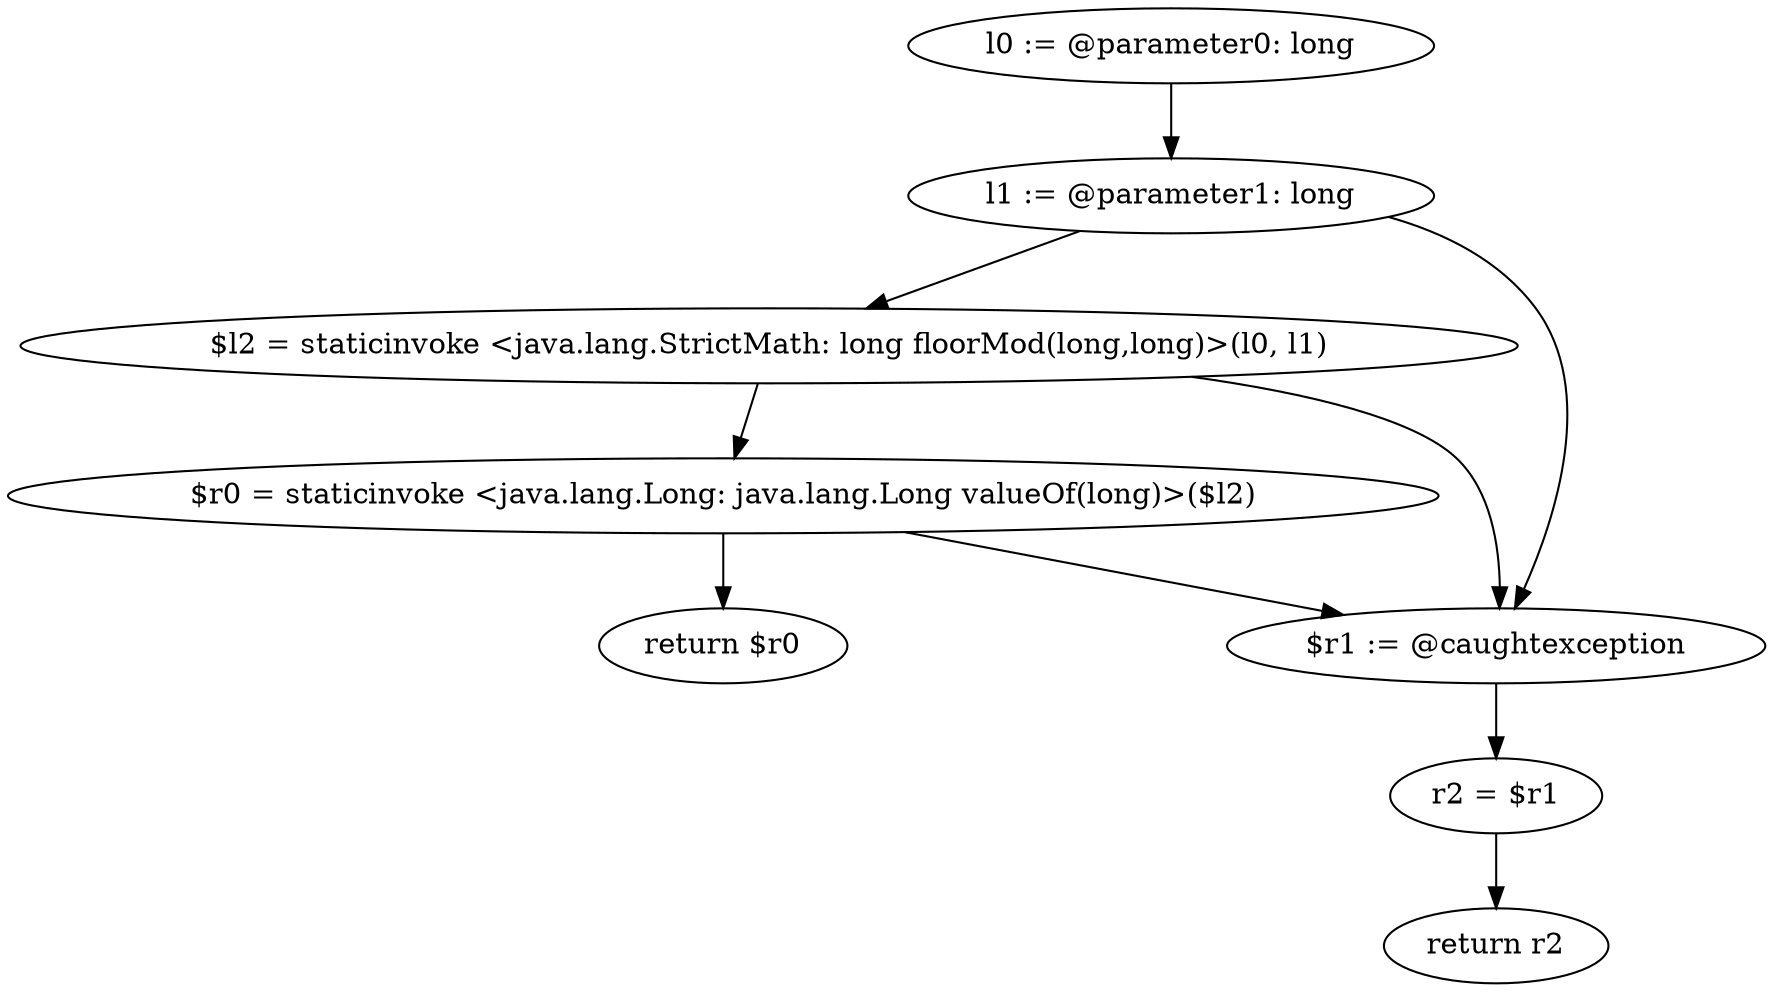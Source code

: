 digraph "unitGraph" {
    "l0 := @parameter0: long"
    "l1 := @parameter1: long"
    "$l2 = staticinvoke <java.lang.StrictMath: long floorMod(long,long)>(l0, l1)"
    "$r0 = staticinvoke <java.lang.Long: java.lang.Long valueOf(long)>($l2)"
    "return $r0"
    "$r1 := @caughtexception"
    "r2 = $r1"
    "return r2"
    "l0 := @parameter0: long"->"l1 := @parameter1: long";
    "l1 := @parameter1: long"->"$l2 = staticinvoke <java.lang.StrictMath: long floorMod(long,long)>(l0, l1)";
    "l1 := @parameter1: long"->"$r1 := @caughtexception";
    "$l2 = staticinvoke <java.lang.StrictMath: long floorMod(long,long)>(l0, l1)"->"$r0 = staticinvoke <java.lang.Long: java.lang.Long valueOf(long)>($l2)";
    "$l2 = staticinvoke <java.lang.StrictMath: long floorMod(long,long)>(l0, l1)"->"$r1 := @caughtexception";
    "$r0 = staticinvoke <java.lang.Long: java.lang.Long valueOf(long)>($l2)"->"return $r0";
    "$r0 = staticinvoke <java.lang.Long: java.lang.Long valueOf(long)>($l2)"->"$r1 := @caughtexception";
    "$r1 := @caughtexception"->"r2 = $r1";
    "r2 = $r1"->"return r2";
}
